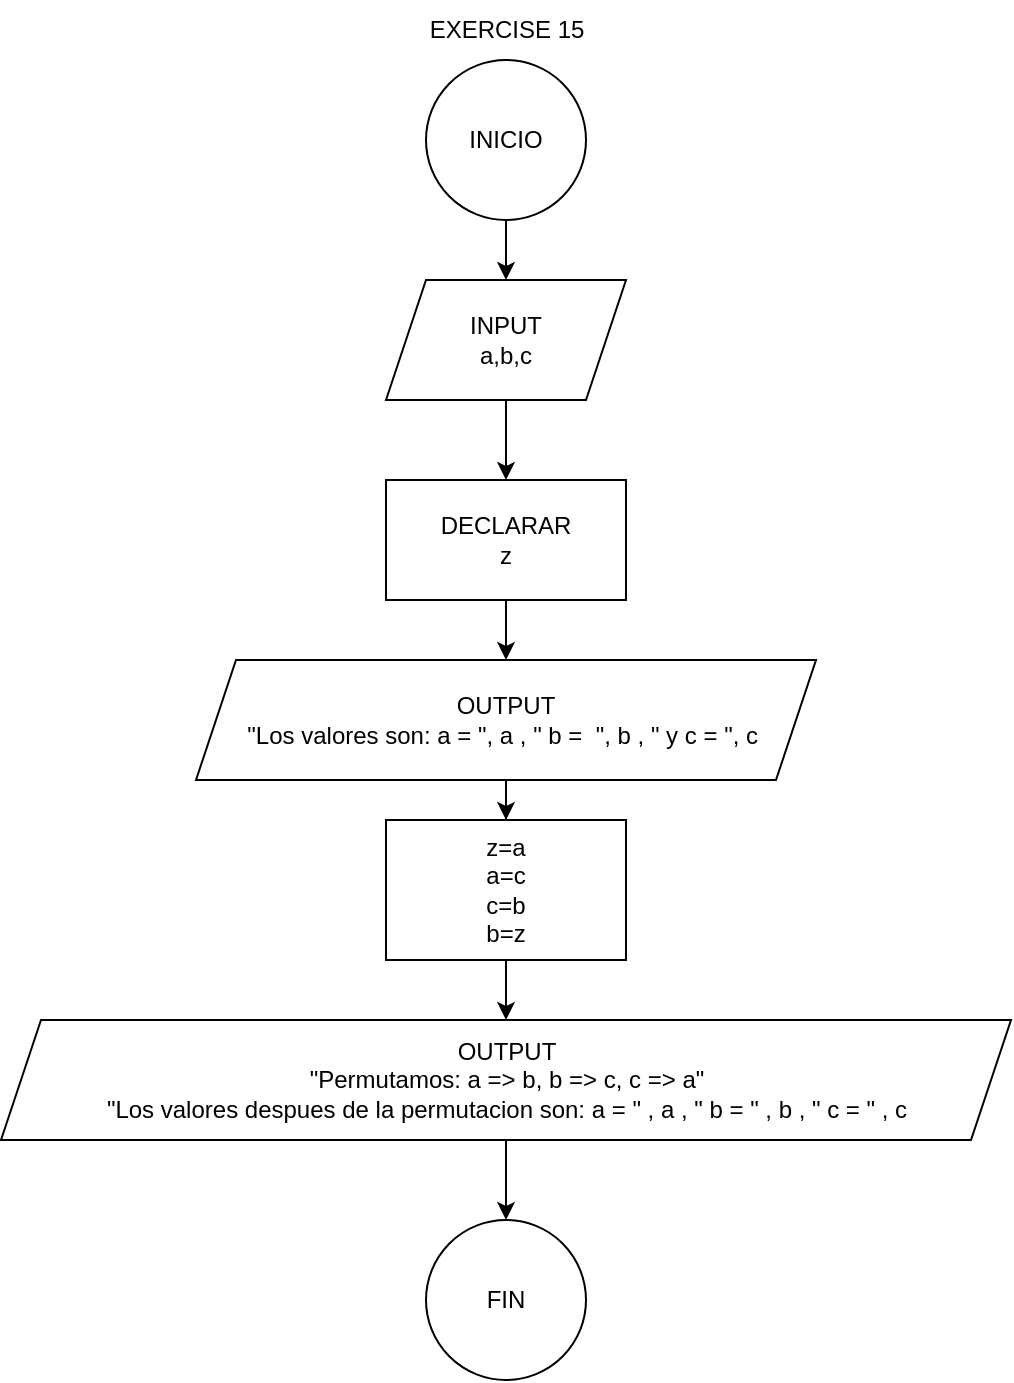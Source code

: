 <mxfile version="24.4.0" type="device">
  <diagram name="EXERCISE-1" id="7WXvErT6jwQCl5LBhXy7">
    <mxGraphModel dx="1100" dy="598" grid="1" gridSize="10" guides="1" tooltips="1" connect="1" arrows="1" fold="1" page="1" pageScale="1" pageWidth="850" pageHeight="1100" math="0" shadow="0">
      <root>
        <mxCell id="0" />
        <mxCell id="1" parent="0" />
        <mxCell id="-hOMn0kYKFU-R9jvK8EN-38" value="EXERCISE 15" style="text;html=1;align=center;verticalAlign=middle;resizable=0;points=[];autosize=1;strokeColor=none;fillColor=none;" parent="1" vertex="1">
          <mxGeometry x="320" width="100" height="30" as="geometry" />
        </mxCell>
        <mxCell id="jAzLcmatW34AS9ptDqRP-470" value="" style="edgeStyle=orthogonalEdgeStyle;rounded=0;orthogonalLoop=1;jettySize=auto;html=1;" edge="1" parent="1" source="jAzLcmatW34AS9ptDqRP-471" target="jAzLcmatW34AS9ptDqRP-473">
          <mxGeometry relative="1" as="geometry" />
        </mxCell>
        <mxCell id="jAzLcmatW34AS9ptDqRP-471" value="INICIO" style="ellipse;whiteSpace=wrap;html=1;" vertex="1" parent="1">
          <mxGeometry x="330" y="30" width="80" height="80" as="geometry" />
        </mxCell>
        <mxCell id="jAzLcmatW34AS9ptDqRP-472" value="" style="edgeStyle=orthogonalEdgeStyle;rounded=0;orthogonalLoop=1;jettySize=auto;html=1;" edge="1" parent="1" source="jAzLcmatW34AS9ptDqRP-473" target="jAzLcmatW34AS9ptDqRP-475">
          <mxGeometry relative="1" as="geometry" />
        </mxCell>
        <mxCell id="jAzLcmatW34AS9ptDqRP-473" value="INPUT&lt;div&gt;a,b,c&lt;/div&gt;" style="shape=parallelogram;perimeter=parallelogramPerimeter;whiteSpace=wrap;html=1;fixedSize=1;" vertex="1" parent="1">
          <mxGeometry x="310" y="140" width="120" height="60" as="geometry" />
        </mxCell>
        <mxCell id="jAzLcmatW34AS9ptDqRP-474" value="" style="edgeStyle=orthogonalEdgeStyle;rounded=0;orthogonalLoop=1;jettySize=auto;html=1;" edge="1" parent="1" source="jAzLcmatW34AS9ptDqRP-475" target="jAzLcmatW34AS9ptDqRP-479">
          <mxGeometry relative="1" as="geometry" />
        </mxCell>
        <mxCell id="jAzLcmatW34AS9ptDqRP-475" value="DECLARAR&lt;div&gt;z&lt;/div&gt;" style="whiteSpace=wrap;html=1;" vertex="1" parent="1">
          <mxGeometry x="310" y="240" width="120" height="60" as="geometry" />
        </mxCell>
        <mxCell id="jAzLcmatW34AS9ptDqRP-476" value="" style="edgeStyle=orthogonalEdgeStyle;rounded=0;orthogonalLoop=1;jettySize=auto;html=1;" edge="1" parent="1" source="jAzLcmatW34AS9ptDqRP-477" target="jAzLcmatW34AS9ptDqRP-481">
          <mxGeometry relative="1" as="geometry" />
        </mxCell>
        <mxCell id="jAzLcmatW34AS9ptDqRP-477" value="z=a&lt;div&gt;a=c&lt;/div&gt;&lt;div&gt;c=b&lt;/div&gt;&lt;div&gt;b=z&lt;/div&gt;" style="whiteSpace=wrap;html=1;" vertex="1" parent="1">
          <mxGeometry x="310" y="410" width="120" height="70" as="geometry" />
        </mxCell>
        <mxCell id="jAzLcmatW34AS9ptDqRP-478" style="edgeStyle=orthogonalEdgeStyle;rounded=0;orthogonalLoop=1;jettySize=auto;html=1;entryX=0.5;entryY=0;entryDx=0;entryDy=0;" edge="1" parent="1" source="jAzLcmatW34AS9ptDqRP-479" target="jAzLcmatW34AS9ptDqRP-477">
          <mxGeometry relative="1" as="geometry" />
        </mxCell>
        <mxCell id="jAzLcmatW34AS9ptDqRP-479" value="OUTPUT&lt;div&gt;&quot;Los valores son: a = &quot;, a , &quot; b =&amp;nbsp; &quot;, b , &quot; y c = &quot;, c&amp;nbsp;&lt;/div&gt;" style="shape=parallelogram;perimeter=parallelogramPerimeter;whiteSpace=wrap;html=1;fixedSize=1;" vertex="1" parent="1">
          <mxGeometry x="215" y="330" width="310" height="60" as="geometry" />
        </mxCell>
        <mxCell id="jAzLcmatW34AS9ptDqRP-480" value="" style="edgeStyle=orthogonalEdgeStyle;rounded=0;orthogonalLoop=1;jettySize=auto;html=1;" edge="1" parent="1" source="jAzLcmatW34AS9ptDqRP-481" target="jAzLcmatW34AS9ptDqRP-482">
          <mxGeometry relative="1" as="geometry" />
        </mxCell>
        <mxCell id="jAzLcmatW34AS9ptDqRP-481" value="OUTPUT&lt;div&gt;&quot;Permutamos: a =&amp;gt; b, b =&amp;gt; c, c =&amp;gt; a&quot;&lt;br&gt;&lt;/div&gt;&lt;div&gt;&quot;Los valores despues de la permutacion son: a = &quot; , a , &quot; b = &quot; , b , &quot; c = &quot; , c&lt;br&gt;&lt;/div&gt;" style="shape=parallelogram;perimeter=parallelogramPerimeter;whiteSpace=wrap;html=1;fixedSize=1;" vertex="1" parent="1">
          <mxGeometry x="117.5" y="510" width="505" height="60" as="geometry" />
        </mxCell>
        <mxCell id="jAzLcmatW34AS9ptDqRP-482" value="FIN" style="ellipse;whiteSpace=wrap;html=1;" vertex="1" parent="1">
          <mxGeometry x="330" y="610" width="80" height="80" as="geometry" />
        </mxCell>
      </root>
    </mxGraphModel>
  </diagram>
</mxfile>
